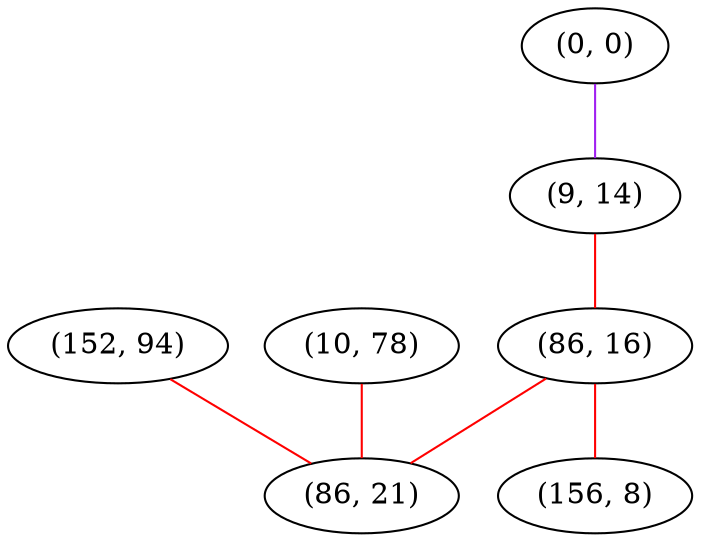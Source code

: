 graph "" {
"(152, 94)";
"(0, 0)";
"(9, 14)";
"(86, 16)";
"(156, 8)";
"(10, 78)";
"(86, 21)";
"(152, 94)" -- "(86, 21)"  [color=red, key=0, weight=1];
"(0, 0)" -- "(9, 14)"  [color=purple, key=0, weight=4];
"(9, 14)" -- "(86, 16)"  [color=red, key=0, weight=1];
"(86, 16)" -- "(86, 21)"  [color=red, key=0, weight=1];
"(86, 16)" -- "(156, 8)"  [color=red, key=0, weight=1];
"(10, 78)" -- "(86, 21)"  [color=red, key=0, weight=1];
}
